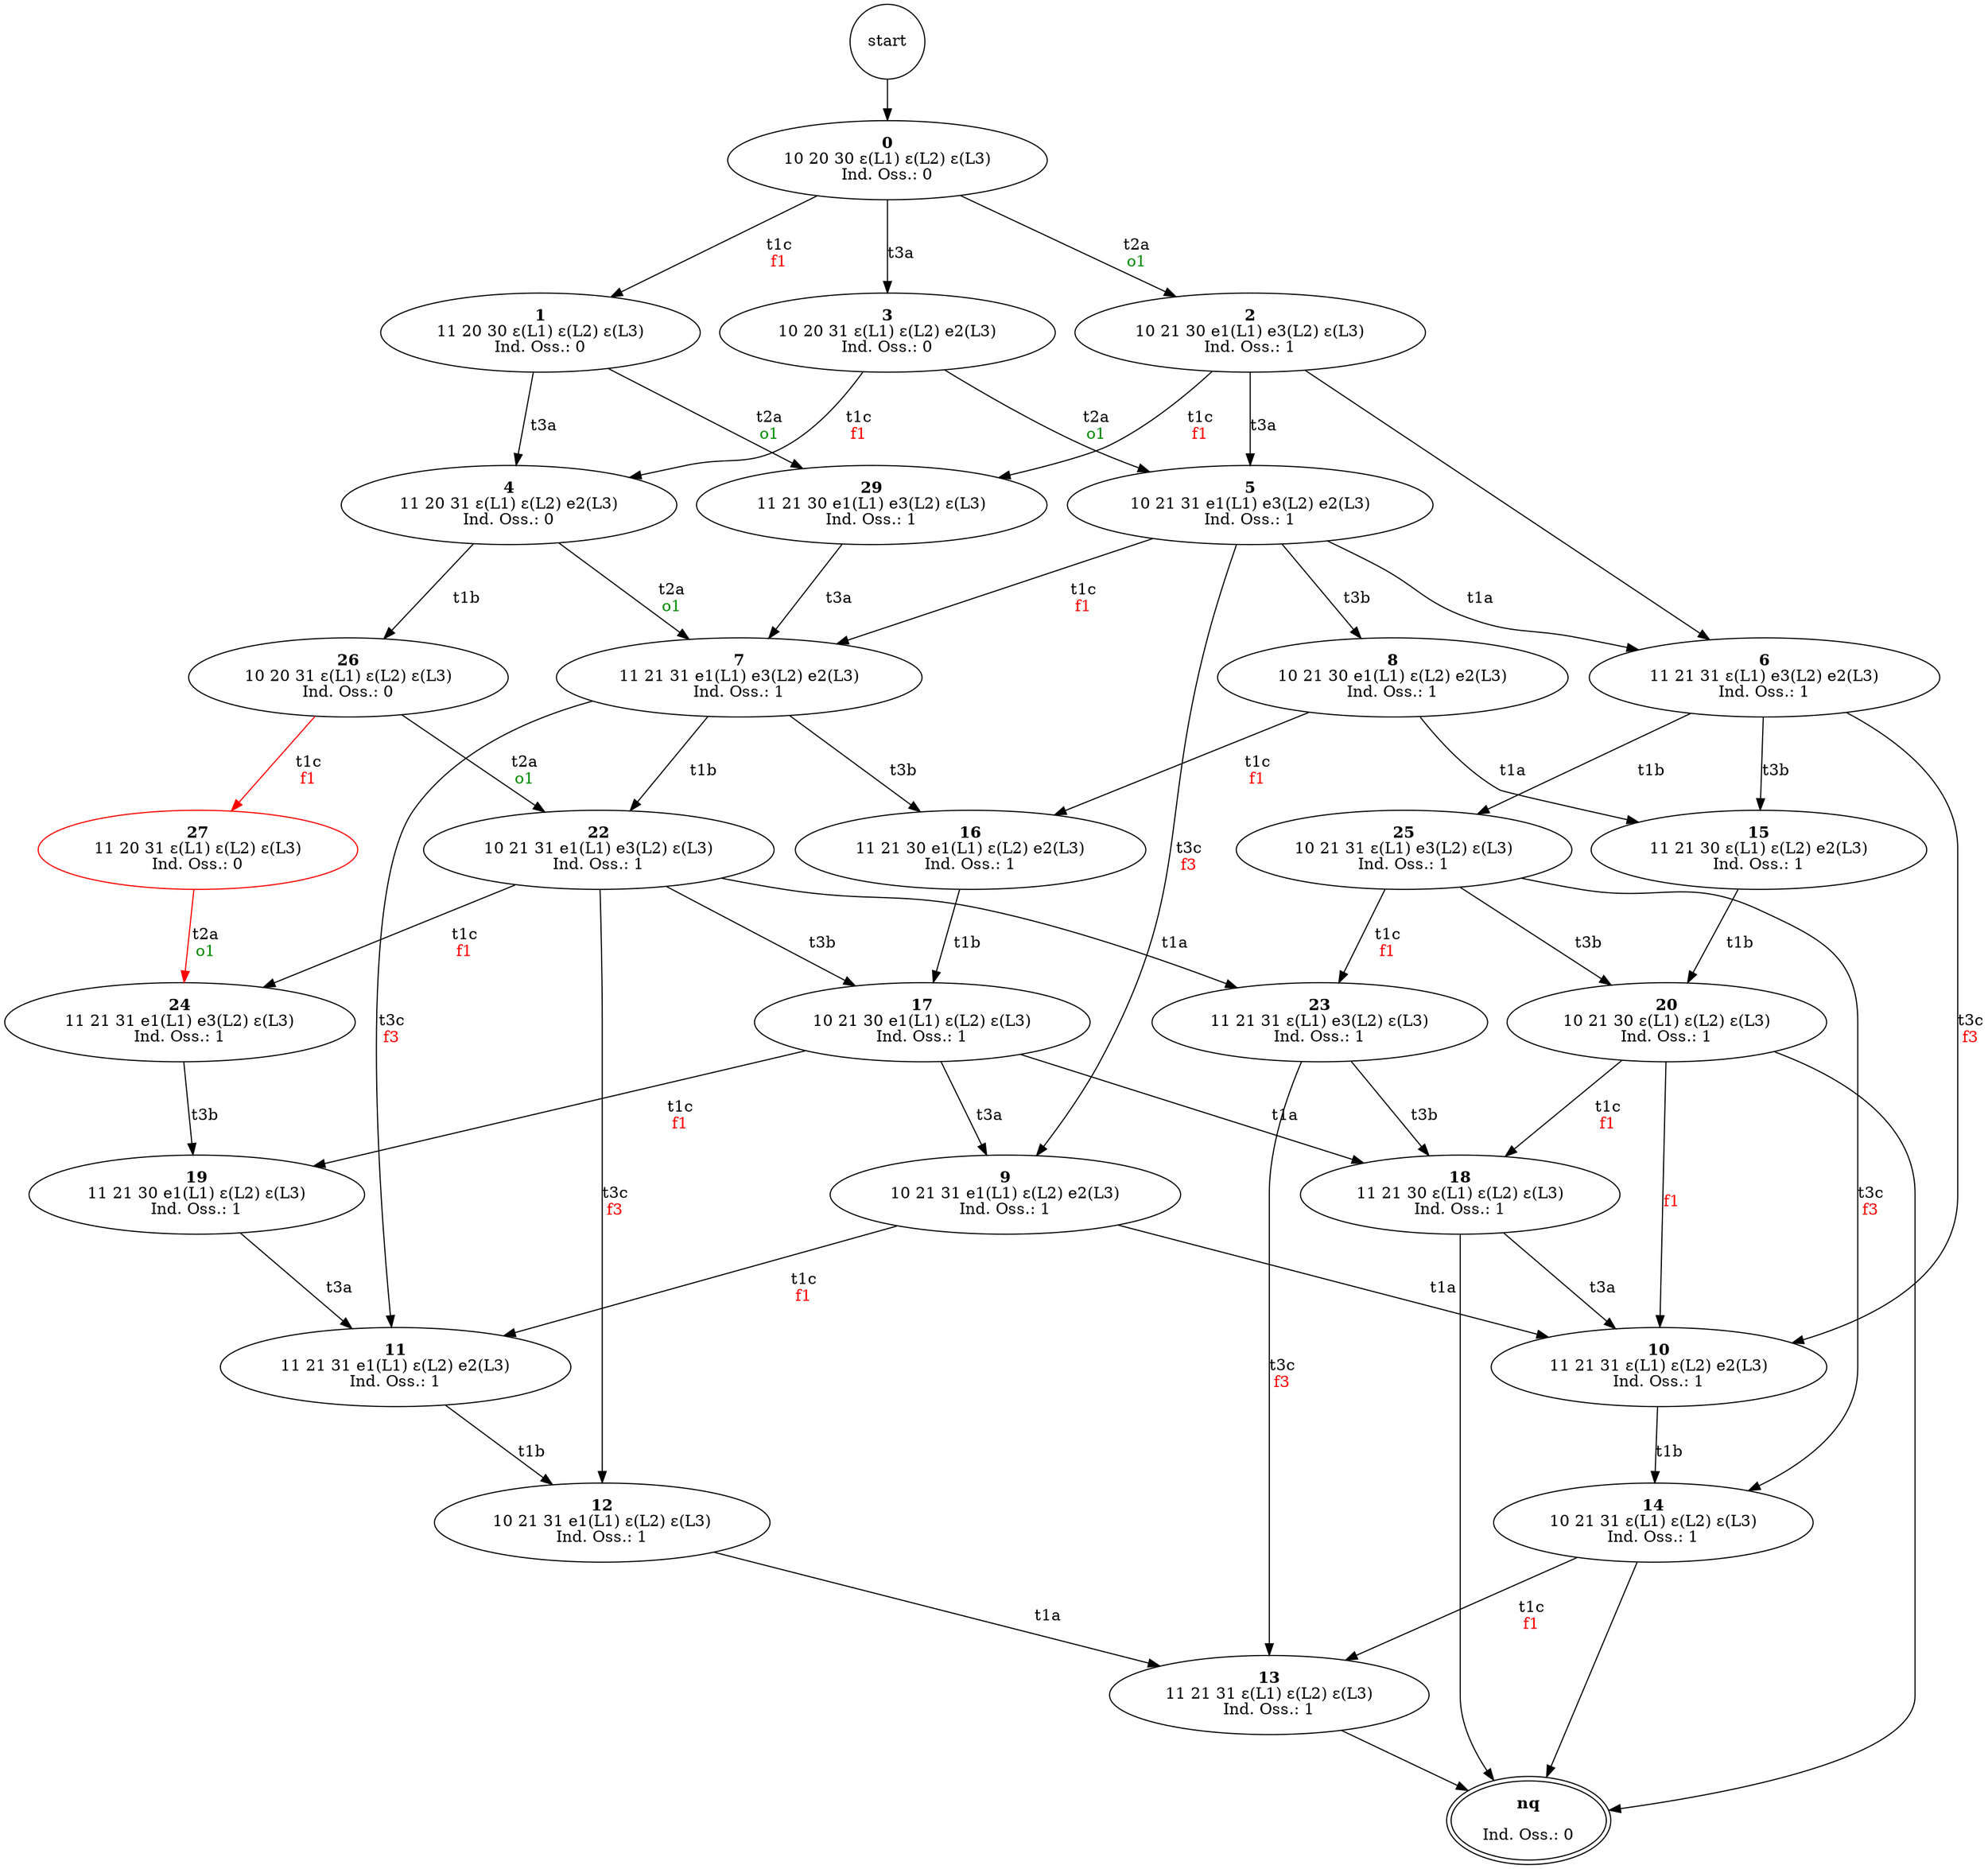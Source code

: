 digraph SpazioComportamentale {
    // ARCHI
    start	->	n0
	n0	->	n1 [label=<<br/>t1c<br/><font color="red">f1</font>>]
	n0	->	n2 [label=<<br/>t2a<br/><font color="green4">o1</font>>]
	n0	->	n3 [label=<<br/>t3a>]
	n1	->	n29 [label=<<br/>t2a<br/><font color="green4">o1</font>>]
	n1	->	n4 [label=<<br/>t3a>]
	n2	->	n29 [label=<<br/>t1c<br/><font color="red">f1</font>>]
	n2	->	n5 [label=<<br/>t3a>]
	n2	->	n6 [label=<>]
	n3	->	n4 [label=<<br/>t1c<br/><font color="red">f1</font>>]
	n3	->	n5 [label=<<br/>t2a<br/><font color="green4">o1</font>>]
	n4	->	n26 [label=<<br/>t1b>]
	n4	->	n7 [label=<<br/>t2a<br/><font color="green4">o1</font>>]
	n5	->	n6 [label=<<br/>t1a>]
	n5	->	n7 [label=<<br/>t1c<br/><font color="red">f1</font>>]
	n5	->	n8 [label=<<br/>t3b>]
	n5	->	n9 [label=<<br/>t3c<br/><font color="red">f3</font>>]
	n6	->	n25 [label=<<br/>t1b>]
	n6	->	n15 [label=<<br/>t3b>]
	n6	->	n10 [label=<<br/>t3c<br/><font color="red">f3</font>>]
	n7	->	n22 [label=<<br/>t1b>]
	n7	->	n16 [label=<<br/>t3b>]
	n7	->	n11 [label=<<br/>t3c<br/><font color="red">f3</font>>]
	n8	->	n15 [label=<<br/>t1a>]
	n8	->	n16 [label=<<br/>t1c<br/><font color="red">f1</font>>]
	n9	->	n10 [label=<<br/>t1a>]
	n9	->	n11 [label=<<br/>t1c<br/><font color="red">f1</font>>]
	n10	->	n14 [label=<<br/>t1b>]
	n11	->	n12 [label=<<br/>t1b>]
	n12	->	n13 [label=<<br/>t1a>]
	n13	->	nnq [label=<>]
	n14	->	n13 [label=<<br/>t1c<br/><font color="red">f1</font>>]
	n14	->	nnq [label=<>]
	n15	->	n20 [label=<<br/>t1b>]
	n16	->	n17 [label=<<br/>t1b>]
	n17	->	n18 [label=<<br/>t1a>]
	n17	->	n19 [label=<<br/>t1c<br/><font color="red">f1</font>>]
	n17	->	n9 [label=<<br/>t3a>]
	n18	->	n10 [label=<<br/>t3a>]
	n18	->	nnq [label=<>]
	n19	->	n11 [label=<<br/>t3a>]
	n20	->	n18 [label=<<br/>t1c<br/><font color="red">f1</font>>]
	n20	->	nnq [label=<>]
	n20	->	n10 [label=<<br/><font color="red">f1</font>>]
	n22	->	n23 [label=<<br/>t1a>]
	n22	->	n24 [label=<<br/>t1c<br/><font color="red">f1</font>>]
	n22	->	n17 [label=<<br/>t3b>]
	n22	->	n12 [label=<<br/>t3c<br/><font color="red">f3</font>>]
	n23	->	n18 [label=<<br/>t3b>]
	n23	->	n13 [label=<<br/>t3c<br/><font color="red">f3</font>>]
	n24	->	n19 [label=<<br/>t3b>]
	n25	->	n23 [label=<<br/>t1c<br/><font color="red">f1</font>>]
	n25	->	n20 [label=<<br/>t3b>]
	n25	->	n14 [label=<<br/>t3c<br/><font color="red">f3</font>>]
	n26	->	n27 [label=<<br/>t1c<br/><font color="red">f1</font>> color=red]
	n26	->	n22 [label=<<br/>t2a<br/><font color="green4">o1</font>>]
	n27	->	n24 [label=<<br/>t2a<br/><font color="green4">o1</font>> color=red]
	n29	->	n7 [label=<<br/>t3a>]

    // NODI
    start[shape="circle"]
	n0 [label=<<b>0</b><br/>10 20 30 ε(L1) ε(L2) ε(L3)<br/>Ind. Oss.: 0>]
	n1 [label=<<b>1</b><br/>11 20 30 ε(L1) ε(L2) ε(L3)<br/>Ind. Oss.: 0>]
	n2 [label=<<b>2</b><br/>10 21 30 e1(L1) e3(L2) ε(L3)<br/>Ind. Oss.: 1>]
	n3 [label=<<b>3</b><br/>10 20 31 ε(L1) ε(L2) e2(L3)<br/>Ind. Oss.: 0>]
	n4 [label=<<b>4</b><br/>11 20 31 ε(L1) ε(L2) e2(L3)<br/>Ind. Oss.: 0>]
	n5 [label=<<b>5</b><br/>10 21 31 e1(L1) e3(L2) e2(L3)<br/>Ind. Oss.: 1>]
	n6 [label=<<b>6</b><br/>11 21 31 ε(L1) e3(L2) e2(L3)<br/>Ind. Oss.: 1>]
	n7 [label=<<b>7</b><br/>11 21 31 e1(L1) e3(L2) e2(L3)<br/>Ind. Oss.: 1>]
	n8 [label=<<b>8</b><br/>10 21 30 e1(L1) ε(L2) e2(L3)<br/>Ind. Oss.: 1>]
	n9 [label=<<b>9</b><br/>10 21 31 e1(L1) ε(L2) e2(L3)<br/>Ind. Oss.: 1>]
	n10 [label=<<b>10</b><br/>11 21 31 ε(L1) ε(L2) e2(L3)<br/>Ind. Oss.: 1>]
	n11 [label=<<b>11</b><br/>11 21 31 e1(L1) ε(L2) e2(L3)<br/>Ind. Oss.: 1>]
	n12 [label=<<b>12</b><br/>10 21 31 e1(L1) ε(L2) ε(L3)<br/>Ind. Oss.: 1>]
	n13 [label=<<b>13</b><br/>11 21 31 ε(L1) ε(L2) ε(L3)<br/>Ind. Oss.: 1>]
	n14 [label=<<b>14</b><br/>10 21 31 ε(L1) ε(L2) ε(L3)<br/>Ind. Oss.: 1>]
	n15 [label=<<b>15</b><br/>11 21 30 ε(L1) ε(L2) e2(L3)<br/>Ind. Oss.: 1>]
	n16 [label=<<b>16</b><br/>11 21 30 e1(L1) ε(L2) e2(L3)<br/>Ind. Oss.: 1>]
	n17 [label=<<b>17</b><br/>10 21 30 e1(L1) ε(L2) ε(L3)<br/>Ind. Oss.: 1>]
	n18 [label=<<b>18</b><br/>11 21 30 ε(L1) ε(L2) ε(L3)<br/>Ind. Oss.: 1>]
	n19 [label=<<b>19</b><br/>11 21 30 e1(L1) ε(L2) ε(L3)<br/>Ind. Oss.: 1>]
	n20 [label=<<b>20</b><br/>10 21 30 ε(L1) ε(L2) ε(L3)<br/>Ind. Oss.: 1>]
	n22 [label=<<b>22</b><br/>10 21 31 e1(L1) e3(L2) ε(L3)<br/>Ind. Oss.: 1>]
	n23 [label=<<b>23</b><br/>11 21 31 ε(L1) e3(L2) ε(L3)<br/>Ind. Oss.: 1>]
	n24 [label=<<b>24</b><br/>11 21 31 e1(L1) e3(L2) ε(L3)<br/>Ind. Oss.: 1>]
	n25 [label=<<b>25</b><br/>10 21 31 ε(L1) e3(L2) ε(L3)<br/>Ind. Oss.: 1>]
	n26 [label=<<b>26</b><br/>10 20 31 ε(L1) ε(L2) ε(L3)<br/>Ind. Oss.: 0>]
	n27 [label=<<b>27</b><br/>11 20 31 ε(L1) ε(L2) ε(L3)<br/>Ind. Oss.: 0> color=red]
	n29 [label=<<b>29</b><br/>11 21 30 e1(L1) e3(L2) ε(L3)<br/>Ind. Oss.: 1>]
	nnq [label=<<b>nq</b><br/> <br/>Ind. Oss.: 0> peripheries=2]
}

